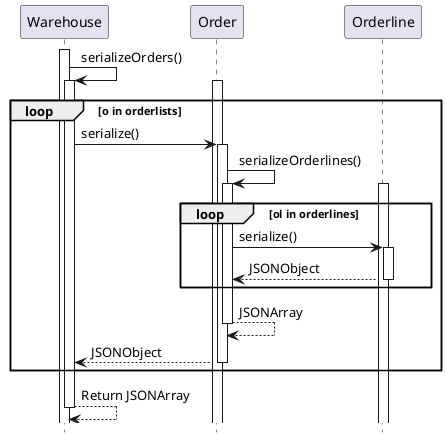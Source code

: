@startuml
'https://plantuml.com/sequence-diagram
hide footbox
participant Warehouse as w


activate w
w -> w ++ :  serializeOrders()
loop o in orderlists
    participant Order as o
    activate o
    w -> o ++ : serialize()
    o -> o ++ : serializeOrderlines()
    loop ol in orderlines
        participant Orderline as ol
        activate ol
        o -> ol ++ : serialize()
        ol --> o --: JSONObject
    end
    o --> o --: JSONArray
    o --> w -- : JSONObject
end
w --> w -- : Return JSONArray
@enduml